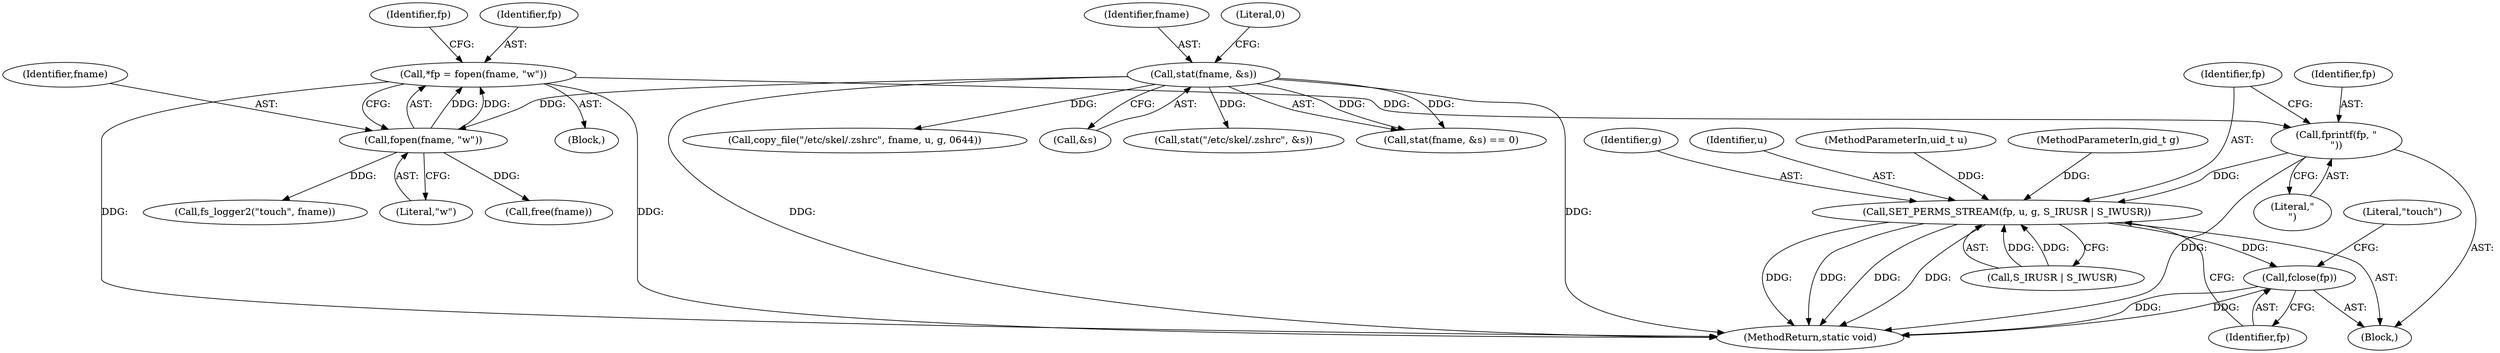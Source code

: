 digraph "0_firejail_b8a4ff9775318ca5e679183884a6a63f3da8f863_1@API" {
"1000172" [label="(Call,*fp = fopen(fname, \"w\"))"];
"1000174" [label="(Call,fopen(fname, \"w\"))"];
"1000143" [label="(Call,stat(fname, &s))"];
"1000180" [label="(Call,fprintf(fp, \"\n\"))"];
"1000183" [label="(Call,SET_PERMS_STREAM(fp, u, g, S_IRUSR | S_IWUSR))"];
"1000190" [label="(Call,fclose(fp))"];
"1000184" [label="(Identifier,fp)"];
"1000142" [label="(Call,stat(fname, &s) == 0)"];
"1000106" [label="(MethodParameterIn,gid_t g)"];
"1000182" [label="(Literal,\"\n\")"];
"1000170" [label="(Block,)"];
"1000179" [label="(Block,)"];
"1000145" [label="(Call,&s)"];
"1000151" [label="(Call,stat(\"/etc/skel/.zshrc\", &s))"];
"1000180" [label="(Call,fprintf(fp, \"\n\"))"];
"1000144" [label="(Identifier,fname)"];
"1000174" [label="(Call,fopen(fname, \"w\"))"];
"1000178" [label="(Identifier,fp)"];
"1000193" [label="(Literal,\"touch\")"];
"1000173" [label="(Identifier,fp)"];
"1000191" [label="(Identifier,fp)"];
"1000190" [label="(Call,fclose(fp))"];
"1000186" [label="(Identifier,g)"];
"1000147" [label="(Literal,0)"];
"1000322" [label="(MethodReturn,static void)"];
"1000176" [label="(Literal,\"w\")"];
"1000187" [label="(Call,S_IRUSR | S_IWUSR)"];
"1000159" [label="(Call,copy_file(\"/etc/skel/.zshrc\", fname, u, g, 0644))"];
"1000175" [label="(Identifier,fname)"];
"1000172" [label="(Call,*fp = fopen(fname, \"w\"))"];
"1000192" [label="(Call,fs_logger2(\"touch\", fname))"];
"1000183" [label="(Call,SET_PERMS_STREAM(fp, u, g, S_IRUSR | S_IWUSR))"];
"1000195" [label="(Call,free(fname))"];
"1000185" [label="(Identifier,u)"];
"1000181" [label="(Identifier,fp)"];
"1000143" [label="(Call,stat(fname, &s))"];
"1000105" [label="(MethodParameterIn,uid_t u)"];
"1000172" -> "1000170"  [label="AST: "];
"1000172" -> "1000174"  [label="CFG: "];
"1000173" -> "1000172"  [label="AST: "];
"1000174" -> "1000172"  [label="AST: "];
"1000178" -> "1000172"  [label="CFG: "];
"1000172" -> "1000322"  [label="DDG: "];
"1000172" -> "1000322"  [label="DDG: "];
"1000174" -> "1000172"  [label="DDG: "];
"1000174" -> "1000172"  [label="DDG: "];
"1000172" -> "1000180"  [label="DDG: "];
"1000174" -> "1000176"  [label="CFG: "];
"1000175" -> "1000174"  [label="AST: "];
"1000176" -> "1000174"  [label="AST: "];
"1000143" -> "1000174"  [label="DDG: "];
"1000174" -> "1000192"  [label="DDG: "];
"1000174" -> "1000195"  [label="DDG: "];
"1000143" -> "1000142"  [label="AST: "];
"1000143" -> "1000145"  [label="CFG: "];
"1000144" -> "1000143"  [label="AST: "];
"1000145" -> "1000143"  [label="AST: "];
"1000147" -> "1000143"  [label="CFG: "];
"1000143" -> "1000322"  [label="DDG: "];
"1000143" -> "1000322"  [label="DDG: "];
"1000143" -> "1000142"  [label="DDG: "];
"1000143" -> "1000142"  [label="DDG: "];
"1000143" -> "1000151"  [label="DDG: "];
"1000143" -> "1000159"  [label="DDG: "];
"1000180" -> "1000179"  [label="AST: "];
"1000180" -> "1000182"  [label="CFG: "];
"1000181" -> "1000180"  [label="AST: "];
"1000182" -> "1000180"  [label="AST: "];
"1000184" -> "1000180"  [label="CFG: "];
"1000180" -> "1000322"  [label="DDG: "];
"1000180" -> "1000183"  [label="DDG: "];
"1000183" -> "1000179"  [label="AST: "];
"1000183" -> "1000187"  [label="CFG: "];
"1000184" -> "1000183"  [label="AST: "];
"1000185" -> "1000183"  [label="AST: "];
"1000186" -> "1000183"  [label="AST: "];
"1000187" -> "1000183"  [label="AST: "];
"1000191" -> "1000183"  [label="CFG: "];
"1000183" -> "1000322"  [label="DDG: "];
"1000183" -> "1000322"  [label="DDG: "];
"1000183" -> "1000322"  [label="DDG: "];
"1000183" -> "1000322"  [label="DDG: "];
"1000105" -> "1000183"  [label="DDG: "];
"1000106" -> "1000183"  [label="DDG: "];
"1000187" -> "1000183"  [label="DDG: "];
"1000187" -> "1000183"  [label="DDG: "];
"1000183" -> "1000190"  [label="DDG: "];
"1000190" -> "1000179"  [label="AST: "];
"1000190" -> "1000191"  [label="CFG: "];
"1000191" -> "1000190"  [label="AST: "];
"1000193" -> "1000190"  [label="CFG: "];
"1000190" -> "1000322"  [label="DDG: "];
"1000190" -> "1000322"  [label="DDG: "];
}
